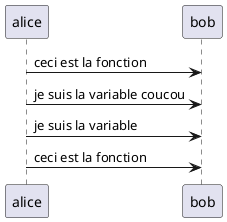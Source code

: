 {
  "sha1": "2geqqo3eo8m1u2cjnmusixhnmuz2bly",
  "insertion": {
    "when": "2024-05-30T20:48:19.990Z",
    "url": "http://forum.plantuml.net/9031/do-you-plan-for-conditional-code-in-macros?show=9167#a9167",
    "user": "plantuml@gmail.com"
  }
}
@startuml
'!preprocessorV2
!function $foo($text)
!return "ceci est la fonction"
!endfunction

!$foo = "je suis la variable"

!function id($text)
!return $text
!endfunction


alice -> bob : $foo( "pasvu")
alice -> bob : $foo coucou
alice -> bob : $foo
alice -> bob : id($foo("pasvu"))
@enduml
